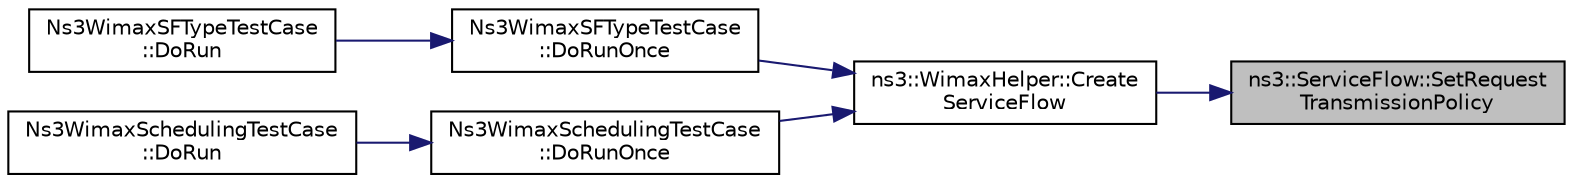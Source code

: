 digraph "ns3::ServiceFlow::SetRequestTransmissionPolicy"
{
 // LATEX_PDF_SIZE
  edge [fontname="Helvetica",fontsize="10",labelfontname="Helvetica",labelfontsize="10"];
  node [fontname="Helvetica",fontsize="10",shape=record];
  rankdir="RL";
  Node1 [label="ns3::ServiceFlow::SetRequest\lTransmissionPolicy",height=0.2,width=0.4,color="black", fillcolor="grey75", style="filled", fontcolor="black",tooltip="Set request transmission policy."];
  Node1 -> Node2 [dir="back",color="midnightblue",fontsize="10",style="solid",fontname="Helvetica"];
  Node2 [label="ns3::WimaxHelper::Create\lServiceFlow",height=0.2,width=0.4,color="black", fillcolor="white", style="filled",URL="$classns3_1_1_wimax_helper.html#aed0c1ffdcd62234c14965f899efc88c1",tooltip="Creates a transport service flow."];
  Node2 -> Node3 [dir="back",color="midnightblue",fontsize="10",style="solid",fontname="Helvetica"];
  Node3 [label="Ns3WimaxSFTypeTestCase\l::DoRunOnce",height=0.2,width=0.4,color="black", fillcolor="white", style="filled",URL="$class_ns3_wimax_s_f_type_test_case.html#abb7c555fc0a6ff152bf0d47ac567d62d",tooltip="Run once function."];
  Node3 -> Node4 [dir="back",color="midnightblue",fontsize="10",style="solid",fontname="Helvetica"];
  Node4 [label="Ns3WimaxSFTypeTestCase\l::DoRun",height=0.2,width=0.4,color="black", fillcolor="white", style="filled",URL="$class_ns3_wimax_s_f_type_test_case.html#a718e915575ebf4e0f3e90d5330fe6771",tooltip="Implementation to actually run this TestCase."];
  Node2 -> Node5 [dir="back",color="midnightblue",fontsize="10",style="solid",fontname="Helvetica"];
  Node5 [label="Ns3WimaxSchedulingTestCase\l::DoRunOnce",height=0.2,width=0.4,color="black", fillcolor="white", style="filled",URL="$class_ns3_wimax_scheduling_test_case.html#aad78c43ab4763cf03d3da38910f84977",tooltip="Run once function."];
  Node5 -> Node6 [dir="back",color="midnightblue",fontsize="10",style="solid",fontname="Helvetica"];
  Node6 [label="Ns3WimaxSchedulingTestCase\l::DoRun",height=0.2,width=0.4,color="black", fillcolor="white", style="filled",URL="$class_ns3_wimax_scheduling_test_case.html#a4fa22645a5d9c5b1fdde467b522d3d26",tooltip="Implementation to actually run this TestCase."];
}
